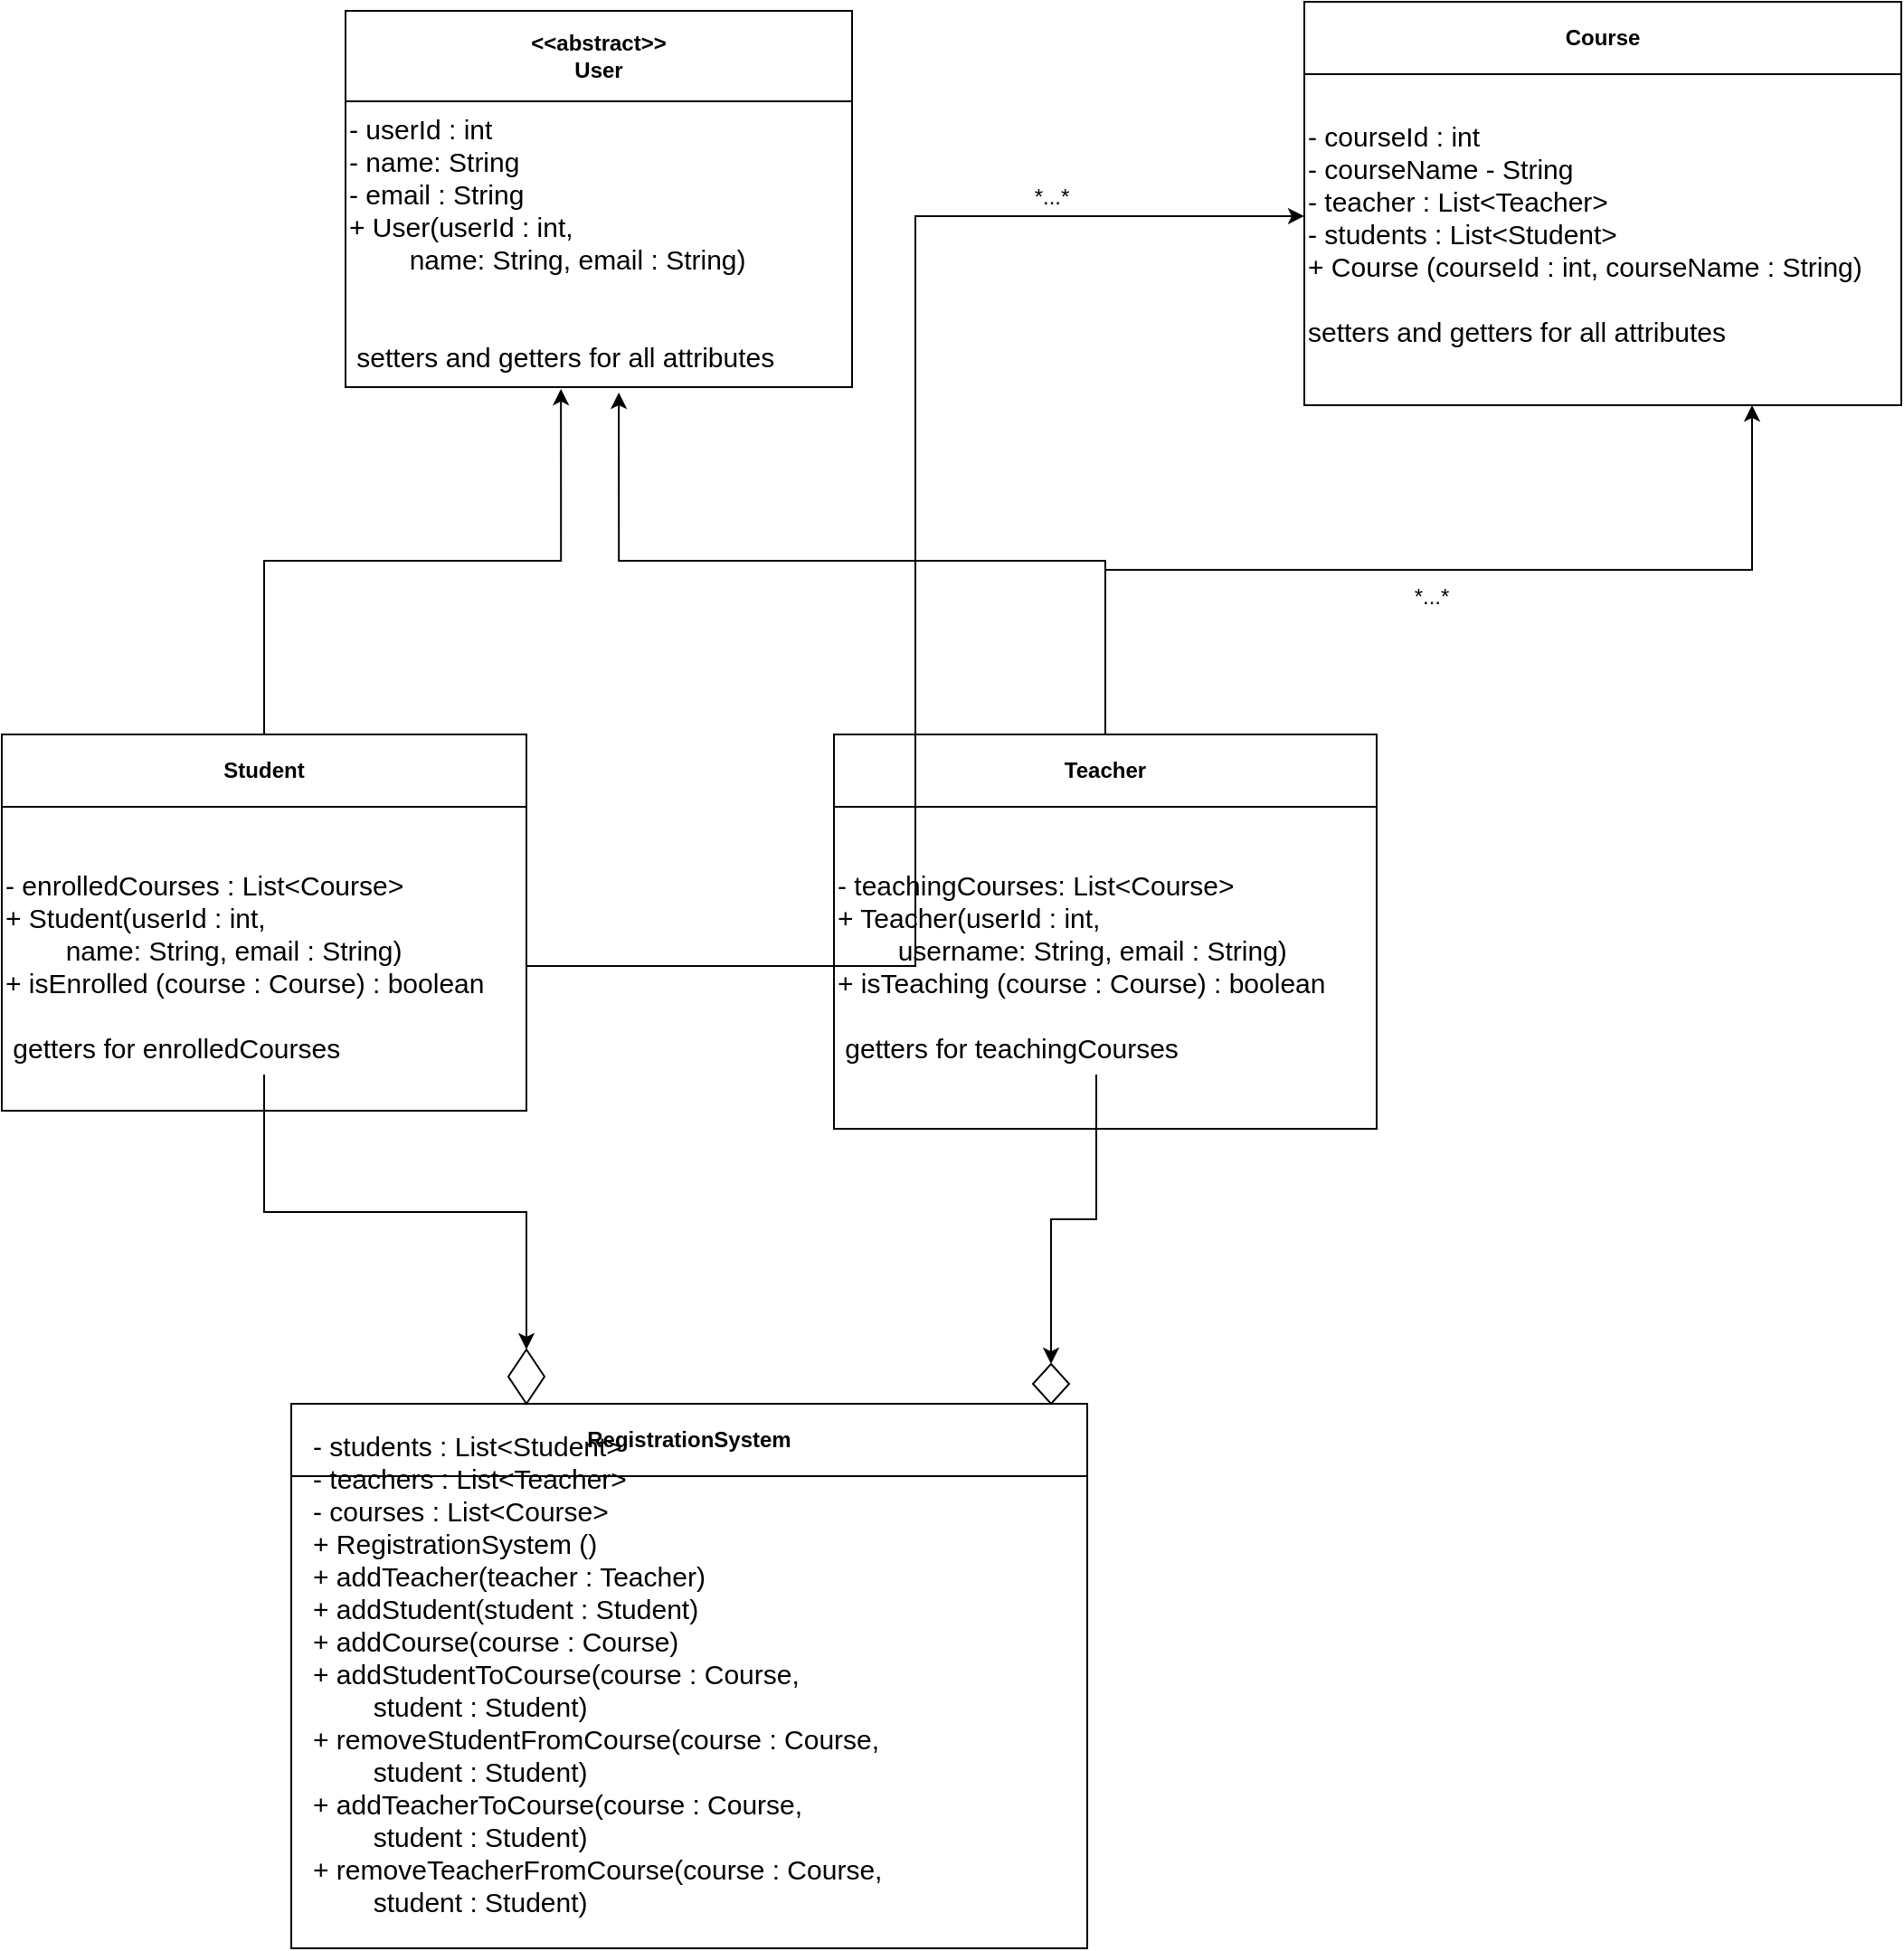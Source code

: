 <mxfile version="26.1.3">
  <diagram name="Page-1" id="7mwyH9_CWziAAyectDXX">
    <mxGraphModel dx="2284" dy="738" grid="1" gridSize="10" guides="1" tooltips="1" connect="1" arrows="1" fold="1" page="1" pageScale="1" pageWidth="850" pageHeight="1100" math="0" shadow="0">
      <root>
        <mxCell id="0" />
        <mxCell id="1" parent="0" />
        <mxCell id="oyP0YLEQusehzoT5WhjH-1" value="&amp;lt;&amp;lt;abstract&amp;gt;&amp;gt;&lt;div&gt;User&lt;/div&gt;" style="swimlane;whiteSpace=wrap;html=1;startSize=50;" vertex="1" parent="1">
          <mxGeometry y="60" width="280" height="208" as="geometry" />
        </mxCell>
        <mxCell id="oyP0YLEQusehzoT5WhjH-2" value="&lt;font style=&quot;font-size: 15px;&quot;&gt;- userId : int&lt;/font&gt;&lt;div&gt;&lt;font style=&quot;font-size: 15px;&quot;&gt;- name: String&lt;/font&gt;&lt;/div&gt;&lt;div&gt;&lt;font style=&quot;font-size: 15px;&quot;&gt;- email : String&lt;/font&gt;&lt;/div&gt;&lt;div&gt;&lt;font style=&quot;font-size: 15px;&quot;&gt;+ User(userId : int,&amp;nbsp;&lt;/font&gt;&lt;/div&gt;&lt;div&gt;&lt;font style=&quot;font-size: 15px;&quot;&gt;&lt;span style=&quot;white-space: pre;&quot;&gt;&#x9;&lt;/span&gt;name: String, email : String)&lt;/font&gt;&lt;/div&gt;&lt;div&gt;&lt;font style=&quot;font-size: 15px;&quot;&gt;&lt;br&gt;&lt;/font&gt;&lt;/div&gt;&lt;div&gt;&lt;font style=&quot;font-size: 15px;&quot;&gt;&lt;br&gt;&lt;/font&gt;&lt;/div&gt;&lt;div&gt;&lt;font style=&quot;font-size: 15px;&quot;&gt;&amp;nbsp;setters and getters for all attributes&lt;/font&gt;&lt;/div&gt;" style="text;html=1;align=left;verticalAlign=middle;resizable=0;points=[];autosize=1;strokeColor=none;fillColor=none;" vertex="1" parent="oyP0YLEQusehzoT5WhjH-1">
          <mxGeometry y="48" width="260" height="160" as="geometry" />
        </mxCell>
        <mxCell id="oyP0YLEQusehzoT5WhjH-4" value="Student" style="swimlane;whiteSpace=wrap;html=1;startSize=40;" vertex="1" parent="1">
          <mxGeometry x="-190" y="460" width="290" height="208" as="geometry" />
        </mxCell>
        <mxCell id="oyP0YLEQusehzoT5WhjH-5" value="&lt;font style=&quot;font-size: 15px;&quot;&gt;- enrolledCourses : List&amp;lt;Course&amp;gt;&lt;/font&gt;&lt;div&gt;&lt;font style=&quot;font-size: 15px;&quot;&gt;+ Student(userId : int,&amp;nbsp;&lt;/font&gt;&lt;/div&gt;&lt;div&gt;&lt;font style=&quot;font-size: 15px;&quot;&gt;&lt;span style=&quot;white-space: pre;&quot;&gt;&#x9;&lt;/span&gt;name: String, email : String)&lt;/font&gt;&lt;/div&gt;&lt;div&gt;&lt;font style=&quot;font-size: 15px;&quot;&gt;+ isEnrolled (course : Course) : boolean&lt;/font&gt;&lt;/div&gt;&lt;div&gt;&lt;font style=&quot;font-size: 15px;&quot;&gt;&lt;br&gt;&lt;/font&gt;&lt;/div&gt;&lt;div&gt;&lt;font style=&quot;font-size: 15px;&quot;&gt;&amp;nbsp;getters for enrolledCourses&lt;/font&gt;&lt;/div&gt;" style="text;html=1;align=left;verticalAlign=middle;resizable=0;points=[];autosize=1;strokeColor=none;fillColor=none;" vertex="1" parent="oyP0YLEQusehzoT5WhjH-4">
          <mxGeometry y="68" width="290" height="120" as="geometry" />
        </mxCell>
        <mxCell id="oyP0YLEQusehzoT5WhjH-31" style="edgeStyle=orthogonalEdgeStyle;rounded=0;orthogonalLoop=1;jettySize=auto;html=1;exitX=0.5;exitY=0;exitDx=0;exitDy=0;entryX=0.75;entryY=1;entryDx=0;entryDy=0;" edge="1" parent="1" source="oyP0YLEQusehzoT5WhjH-6" target="oyP0YLEQusehzoT5WhjH-8">
          <mxGeometry relative="1" as="geometry" />
        </mxCell>
        <mxCell id="oyP0YLEQusehzoT5WhjH-6" value="Teacher" style="swimlane;whiteSpace=wrap;html=1;startSize=40;" vertex="1" parent="1">
          <mxGeometry x="270" y="460" width="300" height="218" as="geometry" />
        </mxCell>
        <mxCell id="oyP0YLEQusehzoT5WhjH-7" value="&lt;font style=&quot;font-size: 15px;&quot;&gt;- teachingCourses: List&amp;lt;Course&amp;gt;&lt;/font&gt;&lt;div&gt;&lt;font style=&quot;font-size: 15px;&quot;&gt;+ Teacher(userId : int,&amp;nbsp;&lt;/font&gt;&lt;/div&gt;&lt;div&gt;&lt;font style=&quot;font-size: 15px;&quot;&gt;&lt;span style=&quot;white-space: pre;&quot;&gt;&#x9;&lt;/span&gt;username: String, email : String)&lt;/font&gt;&lt;/div&gt;&lt;div&gt;&lt;font style=&quot;font-size: 15px;&quot;&gt;+ isTeaching (course : Course) : boolean&lt;/font&gt;&lt;/div&gt;&lt;div&gt;&lt;font style=&quot;font-size: 15px;&quot;&gt;&lt;br&gt;&lt;/font&gt;&lt;/div&gt;&lt;div&gt;&lt;font style=&quot;font-size: 15px;&quot;&gt;&amp;nbsp;getters for teachingCourses&lt;/font&gt;&lt;/div&gt;" style="text;html=1;align=left;verticalAlign=middle;resizable=0;points=[];autosize=1;strokeColor=none;fillColor=none;" vertex="1" parent="oyP0YLEQusehzoT5WhjH-6">
          <mxGeometry y="68" width="290" height="120" as="geometry" />
        </mxCell>
        <mxCell id="oyP0YLEQusehzoT5WhjH-8" value="Course" style="swimlane;whiteSpace=wrap;html=1;startSize=40;" vertex="1" parent="1">
          <mxGeometry x="530" y="55" width="330" height="223" as="geometry" />
        </mxCell>
        <mxCell id="oyP0YLEQusehzoT5WhjH-9" value="&lt;span style=&quot;font-size: 15px;&quot;&gt;- courseId : int&lt;/span&gt;&lt;div&gt;&lt;span style=&quot;font-size: 15px;&quot;&gt;- courseName - String&lt;/span&gt;&lt;/div&gt;&lt;div&gt;&lt;span style=&quot;font-size: 15px;&quot;&gt;- teacher : List&amp;lt;Teacher&amp;gt;&lt;/span&gt;&lt;/div&gt;&lt;div&gt;&lt;span style=&quot;font-size: 15px; background-color: transparent; color: light-dark(rgb(0, 0, 0), rgb(255, 255, 255));&quot;&gt;- students : List&amp;lt;Student&amp;gt;&lt;/span&gt;&lt;/div&gt;&lt;div&gt;&lt;span style=&quot;font-size: 15px; background-color: transparent; color: light-dark(rgb(0, 0, 0), rgb(255, 255, 255));&quot;&gt;+ Course (courseId : int, courseName : String)&lt;/span&gt;&lt;/div&gt;&lt;div&gt;&lt;span style=&quot;font-size: 15px; background-color: transparent; color: light-dark(rgb(0, 0, 0), rgb(255, 255, 255));&quot;&gt;&lt;br&gt;&lt;/span&gt;&lt;/div&gt;&lt;div&gt;&lt;span style=&quot;font-size: 15px; background-color: transparent; color: light-dark(rgb(0, 0, 0), rgb(255, 255, 255));&quot;&gt;setters and getters for all attributes&lt;/span&gt;&lt;/div&gt;" style="text;html=1;align=left;verticalAlign=middle;resizable=0;points=[];autosize=1;strokeColor=none;fillColor=none;" vertex="1" parent="oyP0YLEQusehzoT5WhjH-8">
          <mxGeometry y="58" width="330" height="140" as="geometry" />
        </mxCell>
        <mxCell id="oyP0YLEQusehzoT5WhjH-10" value="RegistrationSystem" style="swimlane;whiteSpace=wrap;html=1;startSize=40;" vertex="1" parent="1">
          <mxGeometry x="-30" y="830" width="440" height="301" as="geometry" />
        </mxCell>
        <mxCell id="oyP0YLEQusehzoT5WhjH-11" value="&lt;div&gt;&lt;span style=&quot;font-size: 15px; background-color: transparent; color: light-dark(rgb(0, 0, 0), rgb(255, 255, 255));&quot;&gt;- students : List&amp;lt;Student&amp;gt;&lt;/span&gt;&lt;/div&gt;&lt;div&gt;&lt;span style=&quot;font-size: 15px; background-color: transparent; color: light-dark(rgb(0, 0, 0), rgb(255, 255, 255));&quot;&gt;- teachers : List&amp;lt;Teacher&amp;gt;&lt;/span&gt;&lt;/div&gt;&lt;div&gt;&lt;span style=&quot;font-size: 15px; background-color: transparent; color: light-dark(rgb(0, 0, 0), rgb(255, 255, 255));&quot;&gt;- courses : List&amp;lt;Course&amp;gt;&lt;/span&gt;&lt;/div&gt;&lt;div&gt;&lt;span style=&quot;font-size: 15px; background-color: transparent; color: light-dark(rgb(0, 0, 0), rgb(255, 255, 255));&quot;&gt;+ RegistrationSystem ()&lt;/span&gt;&lt;/div&gt;&lt;div&gt;&lt;span style=&quot;font-size: 15px; background-color: transparent; color: light-dark(rgb(0, 0, 0), rgb(255, 255, 255));&quot;&gt;+ addTeacher(teacher : Teacher)&lt;/span&gt;&lt;/div&gt;&lt;div&gt;&lt;span style=&quot;font-size: 15px; background-color: transparent; color: light-dark(rgb(0, 0, 0), rgb(255, 255, 255));&quot;&gt;+ addStudent(student : Student)&lt;/span&gt;&lt;/div&gt;&lt;div&gt;&lt;span style=&quot;font-size: 15px; background-color: transparent; color: light-dark(rgb(0, 0, 0), rgb(255, 255, 255));&quot;&gt;+ addCourse(course : Course)&lt;/span&gt;&lt;/div&gt;&lt;div&gt;&lt;span style=&quot;font-size: 15px; background-color: transparent; color: light-dark(rgb(0, 0, 0), rgb(255, 255, 255));&quot;&gt;+ addStudentToCourse(course : Course,&amp;nbsp;&lt;/span&gt;&lt;/div&gt;&lt;div&gt;&lt;span style=&quot;font-size: 15px; background-color: transparent; color: light-dark(rgb(0, 0, 0), rgb(255, 255, 255));&quot;&gt;&lt;span style=&quot;white-space: pre;&quot;&gt;&#x9;&lt;/span&gt;student : Student)&lt;/span&gt;&lt;/div&gt;&lt;div&gt;&lt;span style=&quot;font-size: 15px; background-color: transparent; color: light-dark(rgb(0, 0, 0), rgb(255, 255, 255));&quot;&gt;+ removeStudentFromCourse(course : Course,&amp;nbsp;&lt;/span&gt;&lt;/div&gt;&lt;div&gt;&lt;span style=&quot;font-size: 15px; background-color: transparent; color: light-dark(rgb(0, 0, 0), rgb(255, 255, 255));&quot;&gt;&lt;span style=&quot;white-space: pre;&quot;&gt;&#x9;&lt;/span&gt;student : Student)&lt;/span&gt;&lt;/div&gt;&lt;div&gt;&lt;div&gt;&lt;span style=&quot;font-size: 15px; background-color: transparent; color: light-dark(rgb(0, 0, 0), rgb(255, 255, 255));&quot;&gt;+ addTeacherToCourse(course : Course,&amp;nbsp;&lt;/span&gt;&lt;/div&gt;&lt;div&gt;&lt;span style=&quot;font-size: 15px; background-color: transparent; color: light-dark(rgb(0, 0, 0), rgb(255, 255, 255));&quot;&gt;&lt;span style=&quot;white-space-collapse: preserve;&quot;&gt;&#x9;&lt;/span&gt;student : Student)&lt;/span&gt;&lt;/div&gt;&lt;div&gt;&lt;span style=&quot;font-size: 15px; background-color: transparent; color: light-dark(rgb(0, 0, 0), rgb(255, 255, 255));&quot;&gt;+ removeTeacherFromCourse(course : Course,&amp;nbsp;&lt;/span&gt;&lt;/div&gt;&lt;div&gt;&lt;span style=&quot;font-size: 15px; background-color: transparent; color: light-dark(rgb(0, 0, 0), rgb(255, 255, 255));&quot;&gt;&lt;span style=&quot;white-space-collapse: preserve;&quot;&gt;&#x9;&lt;/span&gt;student : Student)&lt;/span&gt;&lt;/div&gt;&lt;/div&gt;" style="text;html=1;align=left;verticalAlign=middle;resizable=0;points=[];autosize=1;strokeColor=none;fillColor=none;" vertex="1" parent="oyP0YLEQusehzoT5WhjH-10">
          <mxGeometry x="10" y="9" width="340" height="280" as="geometry" />
        </mxCell>
        <mxCell id="oyP0YLEQusehzoT5WhjH-13" style="edgeStyle=orthogonalEdgeStyle;rounded=0;orthogonalLoop=1;jettySize=auto;html=1;exitX=0.5;exitY=0;exitDx=0;exitDy=0;entryX=0.458;entryY=1.006;entryDx=0;entryDy=0;entryPerimeter=0;" edge="1" parent="1" source="oyP0YLEQusehzoT5WhjH-4" target="oyP0YLEQusehzoT5WhjH-2">
          <mxGeometry relative="1" as="geometry" />
        </mxCell>
        <mxCell id="oyP0YLEQusehzoT5WhjH-14" style="edgeStyle=orthogonalEdgeStyle;rounded=0;orthogonalLoop=1;jettySize=auto;html=1;exitX=0.5;exitY=0;exitDx=0;exitDy=0;entryX=0.581;entryY=1.019;entryDx=0;entryDy=0;entryPerimeter=0;" edge="1" parent="1" source="oyP0YLEQusehzoT5WhjH-6" target="oyP0YLEQusehzoT5WhjH-2">
          <mxGeometry relative="1" as="geometry" />
        </mxCell>
        <mxCell id="oyP0YLEQusehzoT5WhjH-19" value="" style="rhombus;whiteSpace=wrap;html=1;" vertex="1" parent="1">
          <mxGeometry x="90" y="800" width="20" height="30" as="geometry" />
        </mxCell>
        <mxCell id="oyP0YLEQusehzoT5WhjH-20" value="" style="edgeStyle=orthogonalEdgeStyle;rounded=0;orthogonalLoop=1;jettySize=auto;html=1;" edge="1" parent="1" source="oyP0YLEQusehzoT5WhjH-5" target="oyP0YLEQusehzoT5WhjH-19">
          <mxGeometry relative="1" as="geometry" />
        </mxCell>
        <mxCell id="oyP0YLEQusehzoT5WhjH-21" value="" style="rhombus;whiteSpace=wrap;html=1;" vertex="1" parent="1">
          <mxGeometry x="380" y="808" width="20" height="22" as="geometry" />
        </mxCell>
        <mxCell id="oyP0YLEQusehzoT5WhjH-22" value="" style="edgeStyle=orthogonalEdgeStyle;rounded=0;orthogonalLoop=1;jettySize=auto;html=1;" edge="1" parent="1" source="oyP0YLEQusehzoT5WhjH-7" target="oyP0YLEQusehzoT5WhjH-21">
          <mxGeometry relative="1" as="geometry" />
        </mxCell>
        <mxCell id="oyP0YLEQusehzoT5WhjH-27" style="edgeStyle=orthogonalEdgeStyle;rounded=0;orthogonalLoop=1;jettySize=auto;html=1;entryX=0;entryY=0.432;entryDx=0;entryDy=0;entryPerimeter=0;" edge="1" parent="1" source="oyP0YLEQusehzoT5WhjH-5" target="oyP0YLEQusehzoT5WhjH-9">
          <mxGeometry relative="1" as="geometry" />
        </mxCell>
        <mxCell id="oyP0YLEQusehzoT5WhjH-29" value="*...*" style="text;html=1;align=center;verticalAlign=middle;resizable=0;points=[];autosize=1;strokeColor=none;fillColor=none;" vertex="1" parent="1">
          <mxGeometry x="370" y="148" width="40" height="30" as="geometry" />
        </mxCell>
        <mxCell id="oyP0YLEQusehzoT5WhjH-30" value="*...*" style="text;html=1;align=center;verticalAlign=middle;resizable=0;points=[];autosize=1;strokeColor=none;fillColor=none;" vertex="1" parent="1">
          <mxGeometry x="580" y="369" width="40" height="30" as="geometry" />
        </mxCell>
      </root>
    </mxGraphModel>
  </diagram>
</mxfile>
